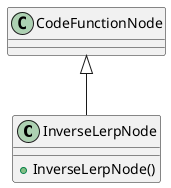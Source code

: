 @startuml
class InverseLerpNode {
    + InverseLerpNode()
}
CodeFunctionNode <|-- InverseLerpNode
@enduml
